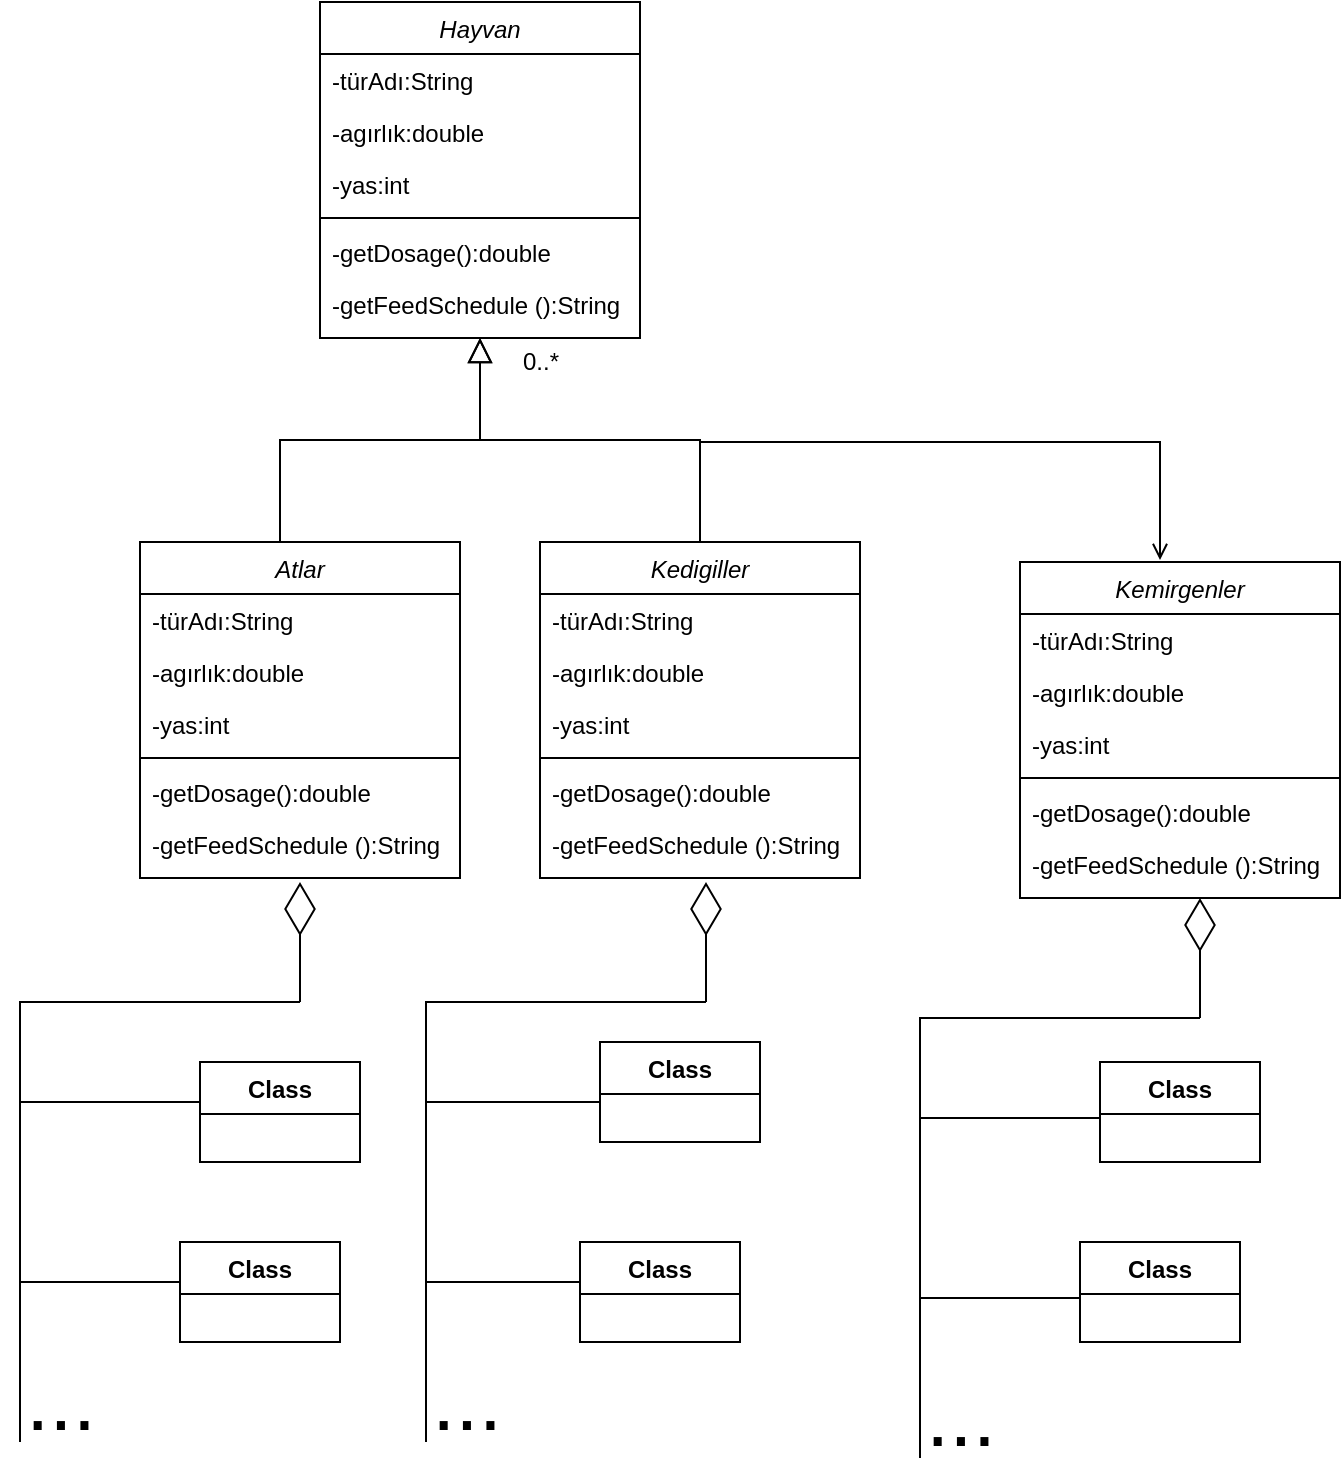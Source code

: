 <mxfile version="20.8.8" type="device"><diagram id="C5RBs43oDa-KdzZeNtuy" name="Page-1"><mxGraphModel dx="875" dy="458" grid="1" gridSize="10" guides="1" tooltips="1" connect="1" arrows="1" fold="1" page="1" pageScale="1" pageWidth="827" pageHeight="1169" math="0" shadow="0"><root><mxCell id="WIyWlLk6GJQsqaUBKTNV-0"/><mxCell id="WIyWlLk6GJQsqaUBKTNV-1" parent="WIyWlLk6GJQsqaUBKTNV-0"/><mxCell id="zkfFHV4jXpPFQw0GAbJ--0" value="Hayvan" style="swimlane;fontStyle=2;align=center;verticalAlign=top;childLayout=stackLayout;horizontal=1;startSize=26;horizontalStack=0;resizeParent=1;resizeLast=0;collapsible=1;marginBottom=0;rounded=0;shadow=0;strokeWidth=1;" parent="WIyWlLk6GJQsqaUBKTNV-1" vertex="1"><mxGeometry x="220" y="90" width="160" height="168" as="geometry"><mxRectangle x="230" y="140" width="160" height="26" as="alternateBounds"/></mxGeometry></mxCell><mxCell id="zkfFHV4jXpPFQw0GAbJ--1" value="-türAdı:String" style="text;align=left;verticalAlign=top;spacingLeft=4;spacingRight=4;overflow=hidden;rotatable=0;points=[[0,0.5],[1,0.5]];portConstraint=eastwest;" parent="zkfFHV4jXpPFQw0GAbJ--0" vertex="1"><mxGeometry y="26" width="160" height="26" as="geometry"/></mxCell><mxCell id="zkfFHV4jXpPFQw0GAbJ--2" value="-agırlık:double" style="text;align=left;verticalAlign=top;spacingLeft=4;spacingRight=4;overflow=hidden;rotatable=0;points=[[0,0.5],[1,0.5]];portConstraint=eastwest;rounded=0;shadow=0;html=0;" parent="zkfFHV4jXpPFQw0GAbJ--0" vertex="1"><mxGeometry y="52" width="160" height="26" as="geometry"/></mxCell><mxCell id="zkfFHV4jXpPFQw0GAbJ--3" value="-yas:int" style="text;align=left;verticalAlign=top;spacingLeft=4;spacingRight=4;overflow=hidden;rotatable=0;points=[[0,0.5],[1,0.5]];portConstraint=eastwest;rounded=0;shadow=0;html=0;" parent="zkfFHV4jXpPFQw0GAbJ--0" vertex="1"><mxGeometry y="78" width="160" height="26" as="geometry"/></mxCell><mxCell id="zkfFHV4jXpPFQw0GAbJ--4" value="" style="line;html=1;strokeWidth=1;align=left;verticalAlign=middle;spacingTop=-1;spacingLeft=3;spacingRight=3;rotatable=0;labelPosition=right;points=[];portConstraint=eastwest;" parent="zkfFHV4jXpPFQw0GAbJ--0" vertex="1"><mxGeometry y="104" width="160" height="8" as="geometry"/></mxCell><mxCell id="zkfFHV4jXpPFQw0GAbJ--5" value="-getDosage():double" style="text;align=left;verticalAlign=top;spacingLeft=4;spacingRight=4;overflow=hidden;rotatable=0;points=[[0,0.5],[1,0.5]];portConstraint=eastwest;" parent="zkfFHV4jXpPFQw0GAbJ--0" vertex="1"><mxGeometry y="112" width="160" height="26" as="geometry"/></mxCell><mxCell id="exfqNhu_16JHDuTcqkM3-1" value="-getFeedSchedule ():String" style="text;align=left;verticalAlign=top;spacingLeft=4;spacingRight=4;overflow=hidden;rotatable=0;points=[[0,0.5],[1,0.5]];portConstraint=eastwest;" vertex="1" parent="zkfFHV4jXpPFQw0GAbJ--0"><mxGeometry y="138" width="160" height="26" as="geometry"/></mxCell><mxCell id="zkfFHV4jXpPFQw0GAbJ--12" value="" style="endArrow=block;endSize=10;endFill=0;shadow=0;strokeWidth=1;rounded=0;edgeStyle=elbowEdgeStyle;elbow=vertical;" parent="WIyWlLk6GJQsqaUBKTNV-1" target="zkfFHV4jXpPFQw0GAbJ--0" edge="1"><mxGeometry width="160" relative="1" as="geometry"><mxPoint x="200" y="360" as="sourcePoint"/><mxPoint x="200" y="203" as="targetPoint"/></mxGeometry></mxCell><mxCell id="zkfFHV4jXpPFQw0GAbJ--16" value="" style="endArrow=block;endSize=10;endFill=0;shadow=0;strokeWidth=1;rounded=0;edgeStyle=elbowEdgeStyle;elbow=vertical;" parent="WIyWlLk6GJQsqaUBKTNV-1" target="zkfFHV4jXpPFQw0GAbJ--0" edge="1"><mxGeometry width="160" relative="1" as="geometry"><mxPoint x="410" y="360" as="sourcePoint"/><mxPoint x="310" y="271" as="targetPoint"/></mxGeometry></mxCell><mxCell id="zkfFHV4jXpPFQw0GAbJ--26" value="" style="endArrow=open;shadow=0;strokeWidth=1;rounded=0;endFill=1;edgeStyle=elbowEdgeStyle;elbow=vertical;" parent="WIyWlLk6GJQsqaUBKTNV-1" edge="1"><mxGeometry x="0.5" y="41" relative="1" as="geometry"><mxPoint x="410" y="310" as="sourcePoint"/><mxPoint x="640" y="369" as="targetPoint"/><mxPoint x="-40" y="32" as="offset"/><Array as="points"><mxPoint x="510" y="310"/><mxPoint x="520" y="310"/></Array></mxGeometry></mxCell><mxCell id="exfqNhu_16JHDuTcqkM3-2" value="0..*" style="text;html=1;align=center;verticalAlign=middle;resizable=0;points=[];autosize=1;strokeColor=none;fillColor=none;" vertex="1" parent="WIyWlLk6GJQsqaUBKTNV-1"><mxGeometry x="310" y="255" width="40" height="30" as="geometry"/></mxCell><mxCell id="exfqNhu_16JHDuTcqkM3-11" value="Atlar" style="swimlane;fontStyle=2;align=center;verticalAlign=top;childLayout=stackLayout;horizontal=1;startSize=26;horizontalStack=0;resizeParent=1;resizeLast=0;collapsible=1;marginBottom=0;rounded=0;shadow=0;strokeWidth=1;" vertex="1" parent="WIyWlLk6GJQsqaUBKTNV-1"><mxGeometry x="130" y="360" width="160" height="168" as="geometry"><mxRectangle x="230" y="140" width="160" height="26" as="alternateBounds"/></mxGeometry></mxCell><mxCell id="exfqNhu_16JHDuTcqkM3-12" value="-türAdı:String" style="text;align=left;verticalAlign=top;spacingLeft=4;spacingRight=4;overflow=hidden;rotatable=0;points=[[0,0.5],[1,0.5]];portConstraint=eastwest;" vertex="1" parent="exfqNhu_16JHDuTcqkM3-11"><mxGeometry y="26" width="160" height="26" as="geometry"/></mxCell><mxCell id="exfqNhu_16JHDuTcqkM3-13" value="-agırlık:double" style="text;align=left;verticalAlign=top;spacingLeft=4;spacingRight=4;overflow=hidden;rotatable=0;points=[[0,0.5],[1,0.5]];portConstraint=eastwest;rounded=0;shadow=0;html=0;" vertex="1" parent="exfqNhu_16JHDuTcqkM3-11"><mxGeometry y="52" width="160" height="26" as="geometry"/></mxCell><mxCell id="exfqNhu_16JHDuTcqkM3-14" value="-yas:int" style="text;align=left;verticalAlign=top;spacingLeft=4;spacingRight=4;overflow=hidden;rotatable=0;points=[[0,0.5],[1,0.5]];portConstraint=eastwest;rounded=0;shadow=0;html=0;" vertex="1" parent="exfqNhu_16JHDuTcqkM3-11"><mxGeometry y="78" width="160" height="26" as="geometry"/></mxCell><mxCell id="exfqNhu_16JHDuTcqkM3-15" value="" style="line;html=1;strokeWidth=1;align=left;verticalAlign=middle;spacingTop=-1;spacingLeft=3;spacingRight=3;rotatable=0;labelPosition=right;points=[];portConstraint=eastwest;" vertex="1" parent="exfqNhu_16JHDuTcqkM3-11"><mxGeometry y="104" width="160" height="8" as="geometry"/></mxCell><mxCell id="exfqNhu_16JHDuTcqkM3-16" value="-getDosage():double" style="text;align=left;verticalAlign=top;spacingLeft=4;spacingRight=4;overflow=hidden;rotatable=0;points=[[0,0.5],[1,0.5]];portConstraint=eastwest;" vertex="1" parent="exfqNhu_16JHDuTcqkM3-11"><mxGeometry y="112" width="160" height="26" as="geometry"/></mxCell><mxCell id="exfqNhu_16JHDuTcqkM3-17" value="-getFeedSchedule ():String" style="text;align=left;verticalAlign=top;spacingLeft=4;spacingRight=4;overflow=hidden;rotatable=0;points=[[0,0.5],[1,0.5]];portConstraint=eastwest;" vertex="1" parent="exfqNhu_16JHDuTcqkM3-11"><mxGeometry y="138" width="160" height="26" as="geometry"/></mxCell><mxCell id="exfqNhu_16JHDuTcqkM3-18" value="Kedigiller" style="swimlane;fontStyle=2;align=center;verticalAlign=top;childLayout=stackLayout;horizontal=1;startSize=26;horizontalStack=0;resizeParent=1;resizeLast=0;collapsible=1;marginBottom=0;rounded=0;shadow=0;strokeWidth=1;" vertex="1" parent="WIyWlLk6GJQsqaUBKTNV-1"><mxGeometry x="330" y="360" width="160" height="168" as="geometry"><mxRectangle x="230" y="140" width="160" height="26" as="alternateBounds"/></mxGeometry></mxCell><mxCell id="exfqNhu_16JHDuTcqkM3-19" value="-türAdı:String" style="text;align=left;verticalAlign=top;spacingLeft=4;spacingRight=4;overflow=hidden;rotatable=0;points=[[0,0.5],[1,0.5]];portConstraint=eastwest;" vertex="1" parent="exfqNhu_16JHDuTcqkM3-18"><mxGeometry y="26" width="160" height="26" as="geometry"/></mxCell><mxCell id="exfqNhu_16JHDuTcqkM3-20" value="-agırlık:double" style="text;align=left;verticalAlign=top;spacingLeft=4;spacingRight=4;overflow=hidden;rotatable=0;points=[[0,0.5],[1,0.5]];portConstraint=eastwest;rounded=0;shadow=0;html=0;" vertex="1" parent="exfqNhu_16JHDuTcqkM3-18"><mxGeometry y="52" width="160" height="26" as="geometry"/></mxCell><mxCell id="exfqNhu_16JHDuTcqkM3-21" value="-yas:int" style="text;align=left;verticalAlign=top;spacingLeft=4;spacingRight=4;overflow=hidden;rotatable=0;points=[[0,0.5],[1,0.5]];portConstraint=eastwest;rounded=0;shadow=0;html=0;" vertex="1" parent="exfqNhu_16JHDuTcqkM3-18"><mxGeometry y="78" width="160" height="26" as="geometry"/></mxCell><mxCell id="exfqNhu_16JHDuTcqkM3-22" value="" style="line;html=1;strokeWidth=1;align=left;verticalAlign=middle;spacingTop=-1;spacingLeft=3;spacingRight=3;rotatable=0;labelPosition=right;points=[];portConstraint=eastwest;" vertex="1" parent="exfqNhu_16JHDuTcqkM3-18"><mxGeometry y="104" width="160" height="8" as="geometry"/></mxCell><mxCell id="exfqNhu_16JHDuTcqkM3-23" value="-getDosage():double" style="text;align=left;verticalAlign=top;spacingLeft=4;spacingRight=4;overflow=hidden;rotatable=0;points=[[0,0.5],[1,0.5]];portConstraint=eastwest;" vertex="1" parent="exfqNhu_16JHDuTcqkM3-18"><mxGeometry y="112" width="160" height="26" as="geometry"/></mxCell><mxCell id="exfqNhu_16JHDuTcqkM3-24" value="-getFeedSchedule ():String" style="text;align=left;verticalAlign=top;spacingLeft=4;spacingRight=4;overflow=hidden;rotatable=0;points=[[0,0.5],[1,0.5]];portConstraint=eastwest;" vertex="1" parent="exfqNhu_16JHDuTcqkM3-18"><mxGeometry y="138" width="160" height="26" as="geometry"/></mxCell><mxCell id="exfqNhu_16JHDuTcqkM3-25" value="Kemirgenler" style="swimlane;fontStyle=2;align=center;verticalAlign=top;childLayout=stackLayout;horizontal=1;startSize=26;horizontalStack=0;resizeParent=1;resizeLast=0;collapsible=1;marginBottom=0;rounded=0;shadow=0;strokeWidth=1;" vertex="1" parent="WIyWlLk6GJQsqaUBKTNV-1"><mxGeometry x="570" y="370" width="160" height="168" as="geometry"><mxRectangle x="230" y="140" width="160" height="26" as="alternateBounds"/></mxGeometry></mxCell><mxCell id="exfqNhu_16JHDuTcqkM3-26" value="-türAdı:String" style="text;align=left;verticalAlign=top;spacingLeft=4;spacingRight=4;overflow=hidden;rotatable=0;points=[[0,0.5],[1,0.5]];portConstraint=eastwest;" vertex="1" parent="exfqNhu_16JHDuTcqkM3-25"><mxGeometry y="26" width="160" height="26" as="geometry"/></mxCell><mxCell id="exfqNhu_16JHDuTcqkM3-27" value="-agırlık:double" style="text;align=left;verticalAlign=top;spacingLeft=4;spacingRight=4;overflow=hidden;rotatable=0;points=[[0,0.5],[1,0.5]];portConstraint=eastwest;rounded=0;shadow=0;html=0;" vertex="1" parent="exfqNhu_16JHDuTcqkM3-25"><mxGeometry y="52" width="160" height="26" as="geometry"/></mxCell><mxCell id="exfqNhu_16JHDuTcqkM3-28" value="-yas:int" style="text;align=left;verticalAlign=top;spacingLeft=4;spacingRight=4;overflow=hidden;rotatable=0;points=[[0,0.5],[1,0.5]];portConstraint=eastwest;rounded=0;shadow=0;html=0;" vertex="1" parent="exfqNhu_16JHDuTcqkM3-25"><mxGeometry y="78" width="160" height="26" as="geometry"/></mxCell><mxCell id="exfqNhu_16JHDuTcqkM3-29" value="" style="line;html=1;strokeWidth=1;align=left;verticalAlign=middle;spacingTop=-1;spacingLeft=3;spacingRight=3;rotatable=0;labelPosition=right;points=[];portConstraint=eastwest;" vertex="1" parent="exfqNhu_16JHDuTcqkM3-25"><mxGeometry y="104" width="160" height="8" as="geometry"/></mxCell><mxCell id="exfqNhu_16JHDuTcqkM3-30" value="-getDosage():double" style="text;align=left;verticalAlign=top;spacingLeft=4;spacingRight=4;overflow=hidden;rotatable=0;points=[[0,0.5],[1,0.5]];portConstraint=eastwest;" vertex="1" parent="exfqNhu_16JHDuTcqkM3-25"><mxGeometry y="112" width="160" height="26" as="geometry"/></mxCell><mxCell id="exfqNhu_16JHDuTcqkM3-31" value="-getFeedSchedule ():String" style="text;align=left;verticalAlign=top;spacingLeft=4;spacingRight=4;overflow=hidden;rotatable=0;points=[[0,0.5],[1,0.5]];portConstraint=eastwest;" vertex="1" parent="exfqNhu_16JHDuTcqkM3-25"><mxGeometry y="138" width="160" height="26" as="geometry"/></mxCell><mxCell id="exfqNhu_16JHDuTcqkM3-38" value="" style="endArrow=diamondThin;endFill=0;endSize=24;html=1;rounded=0;" edge="1" parent="WIyWlLk6GJQsqaUBKTNV-1"><mxGeometry width="160" relative="1" as="geometry"><mxPoint x="210" y="590" as="sourcePoint"/><mxPoint x="210" y="530" as="targetPoint"/></mxGeometry></mxCell><mxCell id="exfqNhu_16JHDuTcqkM3-39" value="" style="endArrow=none;html=1;rounded=0;" edge="1" parent="WIyWlLk6GJQsqaUBKTNV-1"><mxGeometry width="50" height="50" relative="1" as="geometry"><mxPoint x="70" y="810" as="sourcePoint"/><mxPoint x="210" y="590" as="targetPoint"/><Array as="points"><mxPoint x="70" y="590"/></Array></mxGeometry></mxCell><mxCell id="exfqNhu_16JHDuTcqkM3-40" value="" style="endArrow=none;html=1;rounded=0;" edge="1" parent="WIyWlLk6GJQsqaUBKTNV-1"><mxGeometry width="50" height="50" relative="1" as="geometry"><mxPoint x="70" y="640" as="sourcePoint"/><mxPoint x="160" y="640" as="targetPoint"/></mxGeometry></mxCell><mxCell id="exfqNhu_16JHDuTcqkM3-41" value="" style="endArrow=none;html=1;rounded=0;" edge="1" parent="WIyWlLk6GJQsqaUBKTNV-1"><mxGeometry width="50" height="50" relative="1" as="geometry"><mxPoint x="70" y="730" as="sourcePoint"/><mxPoint x="150" y="730" as="targetPoint"/></mxGeometry></mxCell><mxCell id="exfqNhu_16JHDuTcqkM3-42" value="..." style="text;html=1;align=center;verticalAlign=middle;resizable=0;points=[];autosize=1;strokeColor=none;fillColor=none;strokeWidth=1;fontSize=42;" vertex="1" parent="WIyWlLk6GJQsqaUBKTNV-1"><mxGeometry x="60" y="760" width="60" height="60" as="geometry"/></mxCell><mxCell id="exfqNhu_16JHDuTcqkM3-43" value="" style="endArrow=diamondThin;endFill=0;endSize=24;html=1;rounded=0;" edge="1" parent="WIyWlLk6GJQsqaUBKTNV-1"><mxGeometry width="160" relative="1" as="geometry"><mxPoint x="413" y="590" as="sourcePoint"/><mxPoint x="413" y="530" as="targetPoint"/></mxGeometry></mxCell><mxCell id="exfqNhu_16JHDuTcqkM3-44" value="" style="endArrow=none;html=1;rounded=0;" edge="1" parent="WIyWlLk6GJQsqaUBKTNV-1"><mxGeometry width="50" height="50" relative="1" as="geometry"><mxPoint x="273" y="810" as="sourcePoint"/><mxPoint x="413" y="590" as="targetPoint"/><Array as="points"><mxPoint x="273" y="590"/></Array></mxGeometry></mxCell><mxCell id="exfqNhu_16JHDuTcqkM3-45" value="" style="endArrow=none;html=1;rounded=0;" edge="1" parent="WIyWlLk6GJQsqaUBKTNV-1"><mxGeometry width="50" height="50" relative="1" as="geometry"><mxPoint x="273" y="640" as="sourcePoint"/><mxPoint x="360" y="640" as="targetPoint"/></mxGeometry></mxCell><mxCell id="exfqNhu_16JHDuTcqkM3-46" value="" style="endArrow=none;html=1;rounded=0;" edge="1" parent="WIyWlLk6GJQsqaUBKTNV-1"><mxGeometry width="50" height="50" relative="1" as="geometry"><mxPoint x="273" y="730" as="sourcePoint"/><mxPoint x="353" y="730" as="targetPoint"/></mxGeometry></mxCell><mxCell id="exfqNhu_16JHDuTcqkM3-47" value="..." style="text;html=1;align=center;verticalAlign=middle;resizable=0;points=[];autosize=1;strokeColor=none;fillColor=none;strokeWidth=1;fontSize=42;" vertex="1" parent="WIyWlLk6GJQsqaUBKTNV-1"><mxGeometry x="263" y="760" width="60" height="60" as="geometry"/></mxCell><mxCell id="exfqNhu_16JHDuTcqkM3-59" value="" style="endArrow=diamondThin;endFill=0;endSize=24;html=1;rounded=0;" edge="1" parent="WIyWlLk6GJQsqaUBKTNV-1"><mxGeometry width="160" relative="1" as="geometry"><mxPoint x="660" y="598" as="sourcePoint"/><mxPoint x="660" y="538" as="targetPoint"/></mxGeometry></mxCell><mxCell id="exfqNhu_16JHDuTcqkM3-60" value="" style="endArrow=none;html=1;rounded=0;" edge="1" parent="WIyWlLk6GJQsqaUBKTNV-1"><mxGeometry width="50" height="50" relative="1" as="geometry"><mxPoint x="520" y="818" as="sourcePoint"/><mxPoint x="660" y="598" as="targetPoint"/><Array as="points"><mxPoint x="520" y="598"/></Array></mxGeometry></mxCell><mxCell id="exfqNhu_16JHDuTcqkM3-61" value="" style="endArrow=none;html=1;rounded=0;" edge="1" parent="WIyWlLk6GJQsqaUBKTNV-1"><mxGeometry width="50" height="50" relative="1" as="geometry"><mxPoint x="520" y="648" as="sourcePoint"/><mxPoint x="610" y="648" as="targetPoint"/></mxGeometry></mxCell><mxCell id="exfqNhu_16JHDuTcqkM3-62" value="" style="endArrow=none;html=1;rounded=0;" edge="1" parent="WIyWlLk6GJQsqaUBKTNV-1"><mxGeometry width="50" height="50" relative="1" as="geometry"><mxPoint x="520" y="738" as="sourcePoint"/><mxPoint x="600" y="738" as="targetPoint"/></mxGeometry></mxCell><mxCell id="exfqNhu_16JHDuTcqkM3-63" value="..." style="text;html=1;align=center;verticalAlign=middle;resizable=0;points=[];autosize=1;strokeColor=none;fillColor=none;strokeWidth=1;fontSize=42;" vertex="1" parent="WIyWlLk6GJQsqaUBKTNV-1"><mxGeometry x="510" y="768" width="60" height="60" as="geometry"/></mxCell><mxCell id="exfqNhu_16JHDuTcqkM3-68" value="Class" style="swimlane;fontStyle=1;align=center;verticalAlign=top;childLayout=stackLayout;horizontal=1;startSize=26;horizontalStack=0;resizeParent=1;resizeParentMax=0;resizeLast=0;collapsible=1;marginBottom=0;strokeWidth=1;fontSize=12;" vertex="1" parent="WIyWlLk6GJQsqaUBKTNV-1"><mxGeometry x="160" y="620" width="80" height="50" as="geometry"/></mxCell><mxCell id="exfqNhu_16JHDuTcqkM3-72" value="Class" style="swimlane;fontStyle=1;align=center;verticalAlign=top;childLayout=stackLayout;horizontal=1;startSize=26;horizontalStack=0;resizeParent=1;resizeParentMax=0;resizeLast=0;collapsible=1;marginBottom=0;strokeWidth=1;fontSize=12;" vertex="1" parent="WIyWlLk6GJQsqaUBKTNV-1"><mxGeometry x="150" y="710" width="80" height="50" as="geometry"/></mxCell><mxCell id="exfqNhu_16JHDuTcqkM3-73" value="Class" style="swimlane;fontStyle=1;align=center;verticalAlign=top;childLayout=stackLayout;horizontal=1;startSize=26;horizontalStack=0;resizeParent=1;resizeParentMax=0;resizeLast=0;collapsible=1;marginBottom=0;strokeWidth=1;fontSize=12;" vertex="1" parent="WIyWlLk6GJQsqaUBKTNV-1"><mxGeometry x="360" y="610" width="80" height="50" as="geometry"/></mxCell><mxCell id="exfqNhu_16JHDuTcqkM3-74" value="Class" style="swimlane;fontStyle=1;align=center;verticalAlign=top;childLayout=stackLayout;horizontal=1;startSize=26;horizontalStack=0;resizeParent=1;resizeParentMax=0;resizeLast=0;collapsible=1;marginBottom=0;strokeWidth=1;fontSize=12;" vertex="1" parent="WIyWlLk6GJQsqaUBKTNV-1"><mxGeometry x="350" y="710" width="80" height="50" as="geometry"/></mxCell><mxCell id="exfqNhu_16JHDuTcqkM3-75" value="Class" style="swimlane;fontStyle=1;align=center;verticalAlign=top;childLayout=stackLayout;horizontal=1;startSize=26;horizontalStack=0;resizeParent=1;resizeParentMax=0;resizeLast=0;collapsible=1;marginBottom=0;strokeWidth=1;fontSize=12;" vertex="1" parent="WIyWlLk6GJQsqaUBKTNV-1"><mxGeometry x="610" y="620" width="80" height="50" as="geometry"/></mxCell><mxCell id="exfqNhu_16JHDuTcqkM3-76" value="Class" style="swimlane;fontStyle=1;align=center;verticalAlign=top;childLayout=stackLayout;horizontal=1;startSize=26;horizontalStack=0;resizeParent=1;resizeParentMax=0;resizeLast=0;collapsible=1;marginBottom=0;strokeWidth=1;fontSize=12;" vertex="1" parent="WIyWlLk6GJQsqaUBKTNV-1"><mxGeometry x="600" y="710" width="80" height="50" as="geometry"/></mxCell></root></mxGraphModel></diagram></mxfile>
